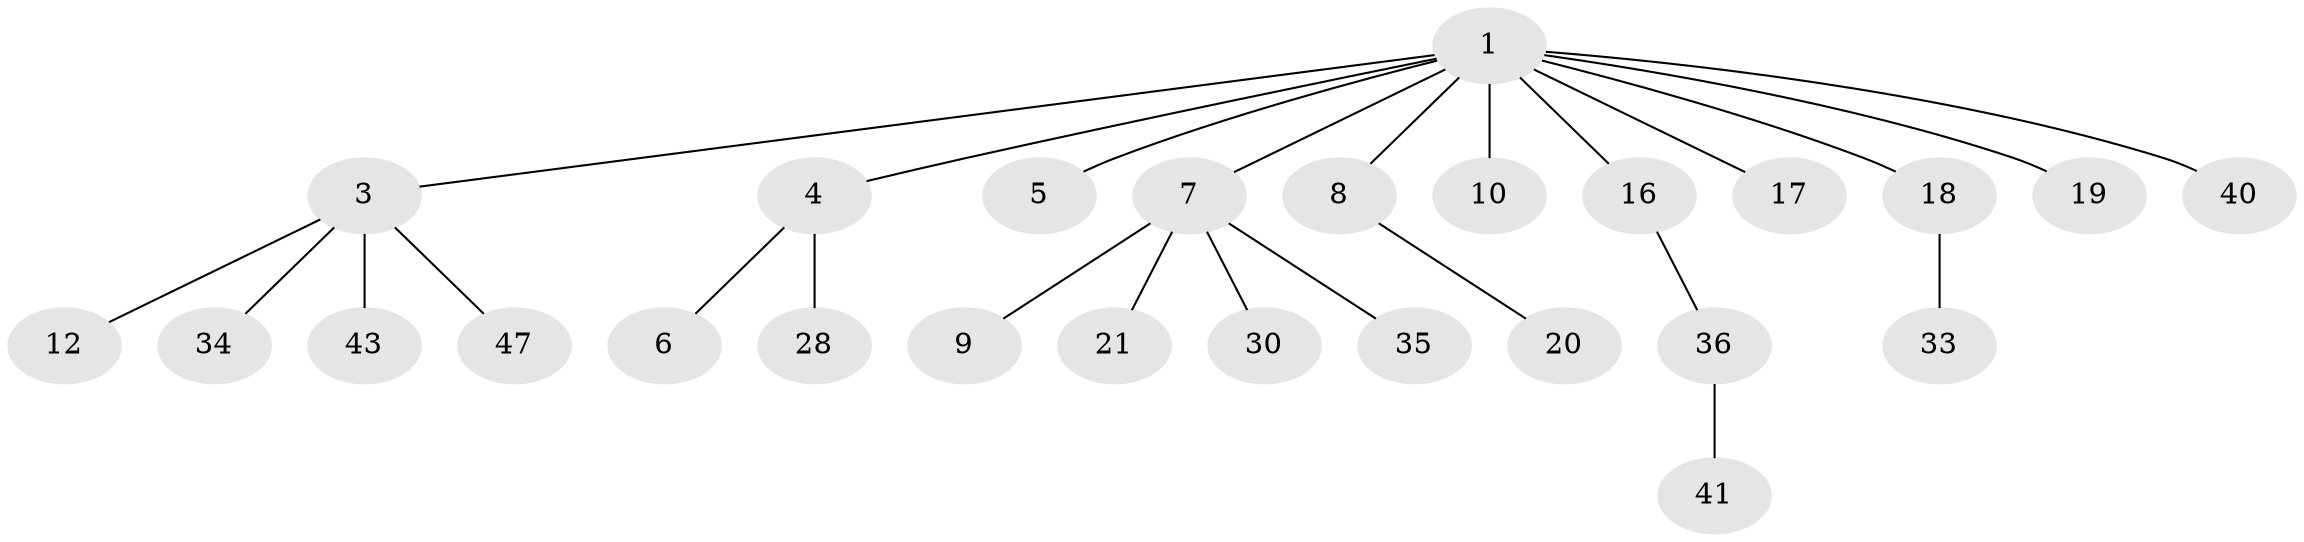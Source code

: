 // original degree distribution, {5: 0.03773584905660377, 8: 0.018867924528301886, 4: 0.03773584905660377, 3: 0.16981132075471697, 1: 0.5094339622641509, 2: 0.22641509433962265}
// Generated by graph-tools (version 1.1) at 2025/19/03/04/25 18:19:12]
// undirected, 26 vertices, 25 edges
graph export_dot {
graph [start="1"]
  node [color=gray90,style=filled];
  1 [super="+2"];
  3 [super="+25+15"];
  4;
  5;
  6;
  7 [super="+32+14"];
  8 [super="+50+13"];
  9 [super="+22+11"];
  10;
  12 [super="+44"];
  16;
  17 [super="+38"];
  18 [super="+26+27"];
  19 [super="+29"];
  20;
  21;
  28;
  30;
  33 [super="+49"];
  34;
  35 [super="+48"];
  36;
  40;
  41;
  43;
  47;
  1 -- 5;
  1 -- 7;
  1 -- 17;
  1 -- 18;
  1 -- 3;
  1 -- 4;
  1 -- 8;
  1 -- 40;
  1 -- 10;
  1 -- 16;
  1 -- 19;
  3 -- 12;
  3 -- 43;
  3 -- 34;
  3 -- 47;
  4 -- 6;
  4 -- 28;
  7 -- 9;
  7 -- 21;
  7 -- 35;
  7 -- 30;
  8 -- 20;
  16 -- 36;
  18 -- 33;
  36 -- 41;
}

